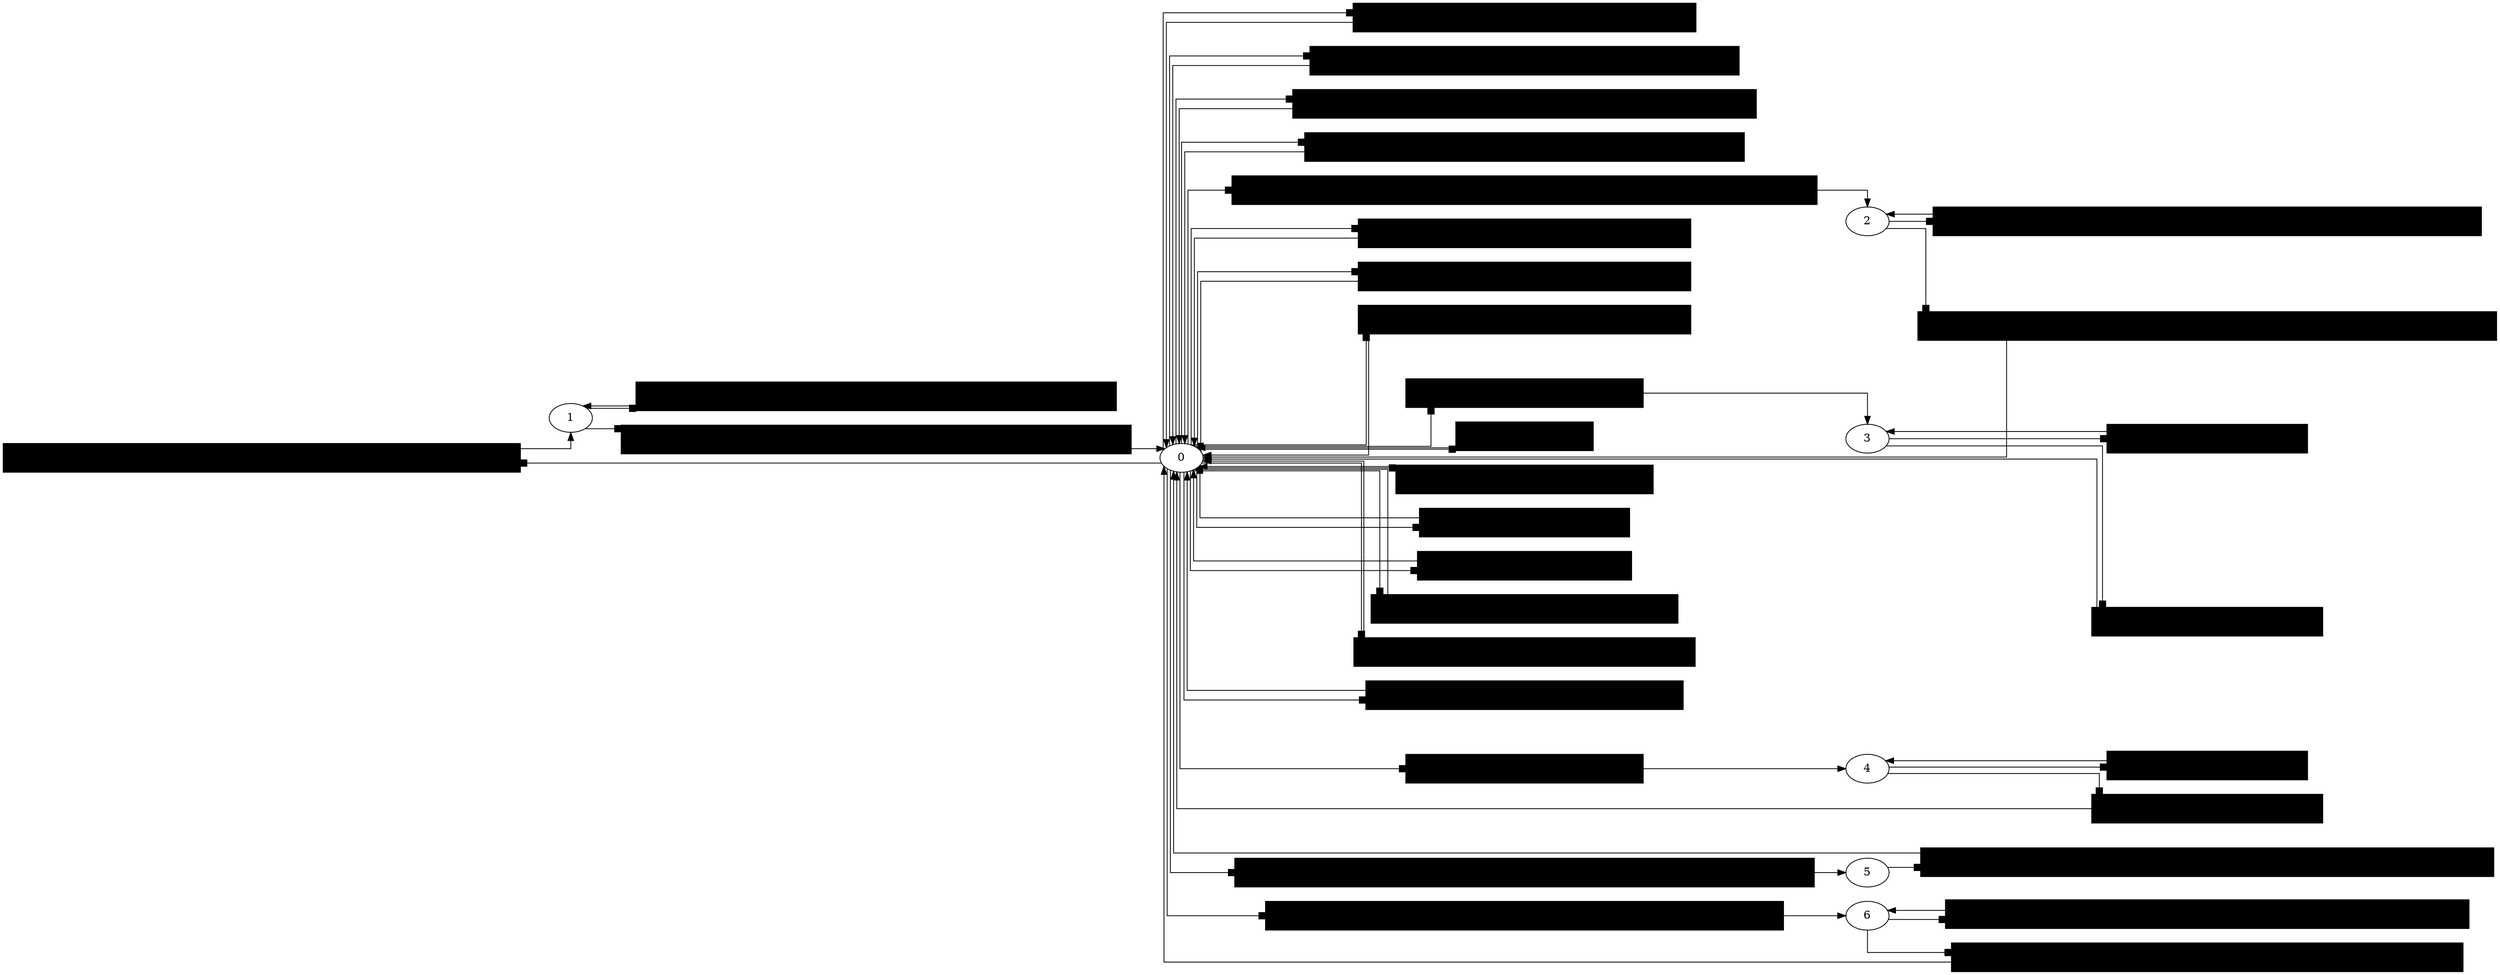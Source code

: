 digraph G {

	rankdir="LR";
	splines=ortho;

	E0 [label="'mouseover' on '#net g.layer-glyph-wrapper'='svg'][1]/*[name()='g'][1]/*[name()='g'][1])", shape="box", style="filled", fillcolor="#000000", fontcolor="#000000"];
	0 -> E0 [arrowhead="box"];
	E0 -> 1;

	E1 [label="'click' on '#left-inner-embeddin […] button.square-button'", shape="box", style="filled", fillcolor="#000000", fontcolor="#000000"];
	0 -> E1 [arrowhead="box"];
	E1 -> 0;

	E2 [label="'wheel' on '#left-inner-embedding svg rect'='svg'][1]/*[name()='rect'][1])", shape="box", style="filled", fillcolor="#000000", fontcolor="#000000"];
	0 -> E2 [arrowhead="box"];
	E2 -> 0;

	E3 [label="'mousedown' on '#left-inner-embedding svg rect'='svg'][1]/*[name()='rect'][1])", shape="box", style="filled", fillcolor="#000000", fontcolor="#000000"];
	0 -> E3 [arrowhead="box"];
	E3 -> 0;

	E4 [label="'dblclick' on '#left-inner-embedding svg rect'='svg'][1]/*[name()='rect'][1])", shape="box", style="filled", fillcolor="#000000", fontcolor="#000000"];
	0 -> E4 [arrowhead="box"];
	E4 -> 0;

	E5 [label="'mouseover' on '#point-n02106550'='svg'][1]/*[name()='g'][1]/*[name()='g'][1]/*[name()='circle'][1])", shape="box", style="filled", fillcolor="#000000", fontcolor="#000000"];
	0 -> E5 [arrowhead="box"];
	E5 -> 2;

	E6 [label="'click' on '#left-inner-class-ba […] button.square-button'", shape="box", style="filled", fillcolor="#000000", fontcolor="#000000"];
	0 -> E6 [arrowhead="box"];
	E6 -> 0;

	E7 [label="'click' on '#left-inner-class-ba […] button.square-button'", shape="box", style="filled", fillcolor="#000000", fontcolor="#000000"];
	0 -> E7 [arrowhead="box"];
	E7 -> 0;

	E8 [label="'click' on '#left-inner-class-ba […] button.square-button'", shape="box", style="filled", fillcolor="#000000", fontcolor="#000000"];
	0 -> E8 [arrowhead="box"];
	E8 -> 0;

	E9 [label="'mouseover' on '#class-bar-n02114548'", shape="box", style="filled", fillcolor="#000000", fontcolor="#000000"];
	0 -> E9 [arrowhead="box"];
	E9 -> 3;

	E10 [label="'mouseover' on '#class-bar-n02114712'", shape="box", style="filled", fillcolor="#000000", fontcolor="#000000"];
	0 -> E10 [arrowhead="box"];
	E10 -> 4;

	E11 [label="'click' on '#dag-home'", shape="box", style="filled", fillcolor="#000000", fontcolor="#000000"];
	0 -> E11 [arrowhead="box"];
	E11 -> 0;

	E12 [label="'input' on '#dag-channel-count-filter-slider'", shape="box", style="filled", fillcolor="#000000", fontcolor="#000000"];
	0 -> E12 [arrowhead="box"];
	E12 -> 0;

	E13 [label="'input' on '#dag-width-filter-slider'", shape="box", style="filled", fillcolor="#000000", fontcolor="#000000"];
	0 -> E13 [arrowhead="box"];
	E13 -> 0;

	E14 [label="'input' on '#dag-height-filter-slider'", shape="box", style="filled", fillcolor="#000000", fontcolor="#000000"];
	0 -> E14 [arrowhead="box"];
	E14 -> 0;

	E15 [label="'wheel' on '#dag rect'='svg'][1]/*[name()='rect'][1])", shape="box", style="filled", fillcolor="#000000", fontcolor="#000000"];
	0 -> E15 [arrowhead="box"];
	E15 -> 0;

	E16 [label="'mousedown' on '#dag rect'='svg'][1]/*[name()='rect'][1])", shape="box", style="filled", fillcolor="#000000", fontcolor="#000000"];
	0 -> E16 [arrowhead="box"];
	E16 -> 0;

	E17 [label="'dblclick' on '#dag rect'='svg'][1]/*[name()='rect'][1])", shape="box", style="filled", fillcolor="#000000", fontcolor="#000000"];
	0 -> E17 [arrowhead="box"];
	E17 -> 0;

	E18 [label="'mouseover' on '#dag-edge-mixed5b-101-mixed5a-1'='svg'][1]/*[name()='g'][1]/*[name()='path'][1])", shape="box", style="filled", fillcolor="#000000", fontcolor="#000000"];
	0 -> E18 [arrowhead="box"];
	E18 -> 5;

	E19 [label="'mouseover' on '#mixed5b-101-channel'='svg'][1]/*[name()='g'][1]/*[name()='image'][1])", shape="box", style="filled", fillcolor="#000000", fontcolor="#000000"];
	0 -> E19 [arrowhead="box"];
	E19 -> 6;

	E20 [label="'mouseout' on '#net g.layer-glyph-wrapper'='svg'][1]/*[name()='g'][1]/*[name()='g'][1])", shape="box", style="filled", fillcolor="#000000", fontcolor="#000000"];
	1 -> E20 [arrowhead="box"];
	E20 -> 0;

	E21 [label="'click' on '#net g.layer-glyph-wrapper'='svg'][1]/*[name()='g'][1]/*[name()='g'][1])", shape="box", style="filled", fillcolor="#000000", fontcolor="#000000"];
	1 -> E21 [arrowhead="box"];
	E21 -> 1;

	E22 [label="'mouseout' on '#point-n02106550'='svg'][1]/*[name()='g'][1]/*[name()='g'][1]/*[name()='circle'][1])", shape="box", style="filled", fillcolor="#000000", fontcolor="#000000"];
	2 -> E22 [arrowhead="box"];
	E22 -> 0;

	E23 [label="'click' on '#point-n02106550'='svg'][1]/*[name()='g'][1]/*[name()='g'][1]/*[name()='circle'][1])", shape="box", style="filled", fillcolor="#000000", fontcolor="#000000"];
	2 -> E23 [arrowhead="box"];
	E23 -> 2;

	E24 [label="'mouseout' on '#class-bar-n02114548'", shape="box", style="filled", fillcolor="#000000", fontcolor="#000000"];
	3 -> E24 [arrowhead="box"];
	E24 -> 0;

	E25 [label="'click' on '#class-bar-n02114548'", shape="box", style="filled", fillcolor="#000000", fontcolor="#000000"];
	3 -> E25 [arrowhead="box"];
	E25 -> 3;

	E26 [label="'mouseout' on '#class-bar-n02114712'", shape="box", style="filled", fillcolor="#000000", fontcolor="#000000"];
	4 -> E26 [arrowhead="box"];
	E26 -> 0;

	E27 [label="'click' on '#class-bar-n02114712'", shape="box", style="filled", fillcolor="#000000", fontcolor="#000000"];
	4 -> E27 [arrowhead="box"];
	E27 -> 4;

	E28 [label="'mouseout' on '#dag-edge-mixed5b-101-mixed5a-1'='svg'][1]/*[name()='g'][1]/*[name()='path'][1])", shape="box", style="filled", fillcolor="#000000", fontcolor="#000000"];
	5 -> E28 [arrowhead="box"];
	E28 -> 0;

	E29 [label="'mousemove' on '#mixed5b-101-channel'='svg'][1]/*[name()='g'][1]/*[name()='image'][1])", shape="box", style="filled", fillcolor="#000000", fontcolor="#000000"];
	6 -> E29 [arrowhead="box"];
	E29 -> 6;

	E30 [label="'mouseout' on '#mixed5b-101-channel'='svg'][1]/*[name()='g'][1]/*[name()='image'][1])", shape="box", style="filled", fillcolor="#000000", fontcolor="#000000"];
	6 -> E30 [arrowhead="box"];
	E30 -> 0;

}